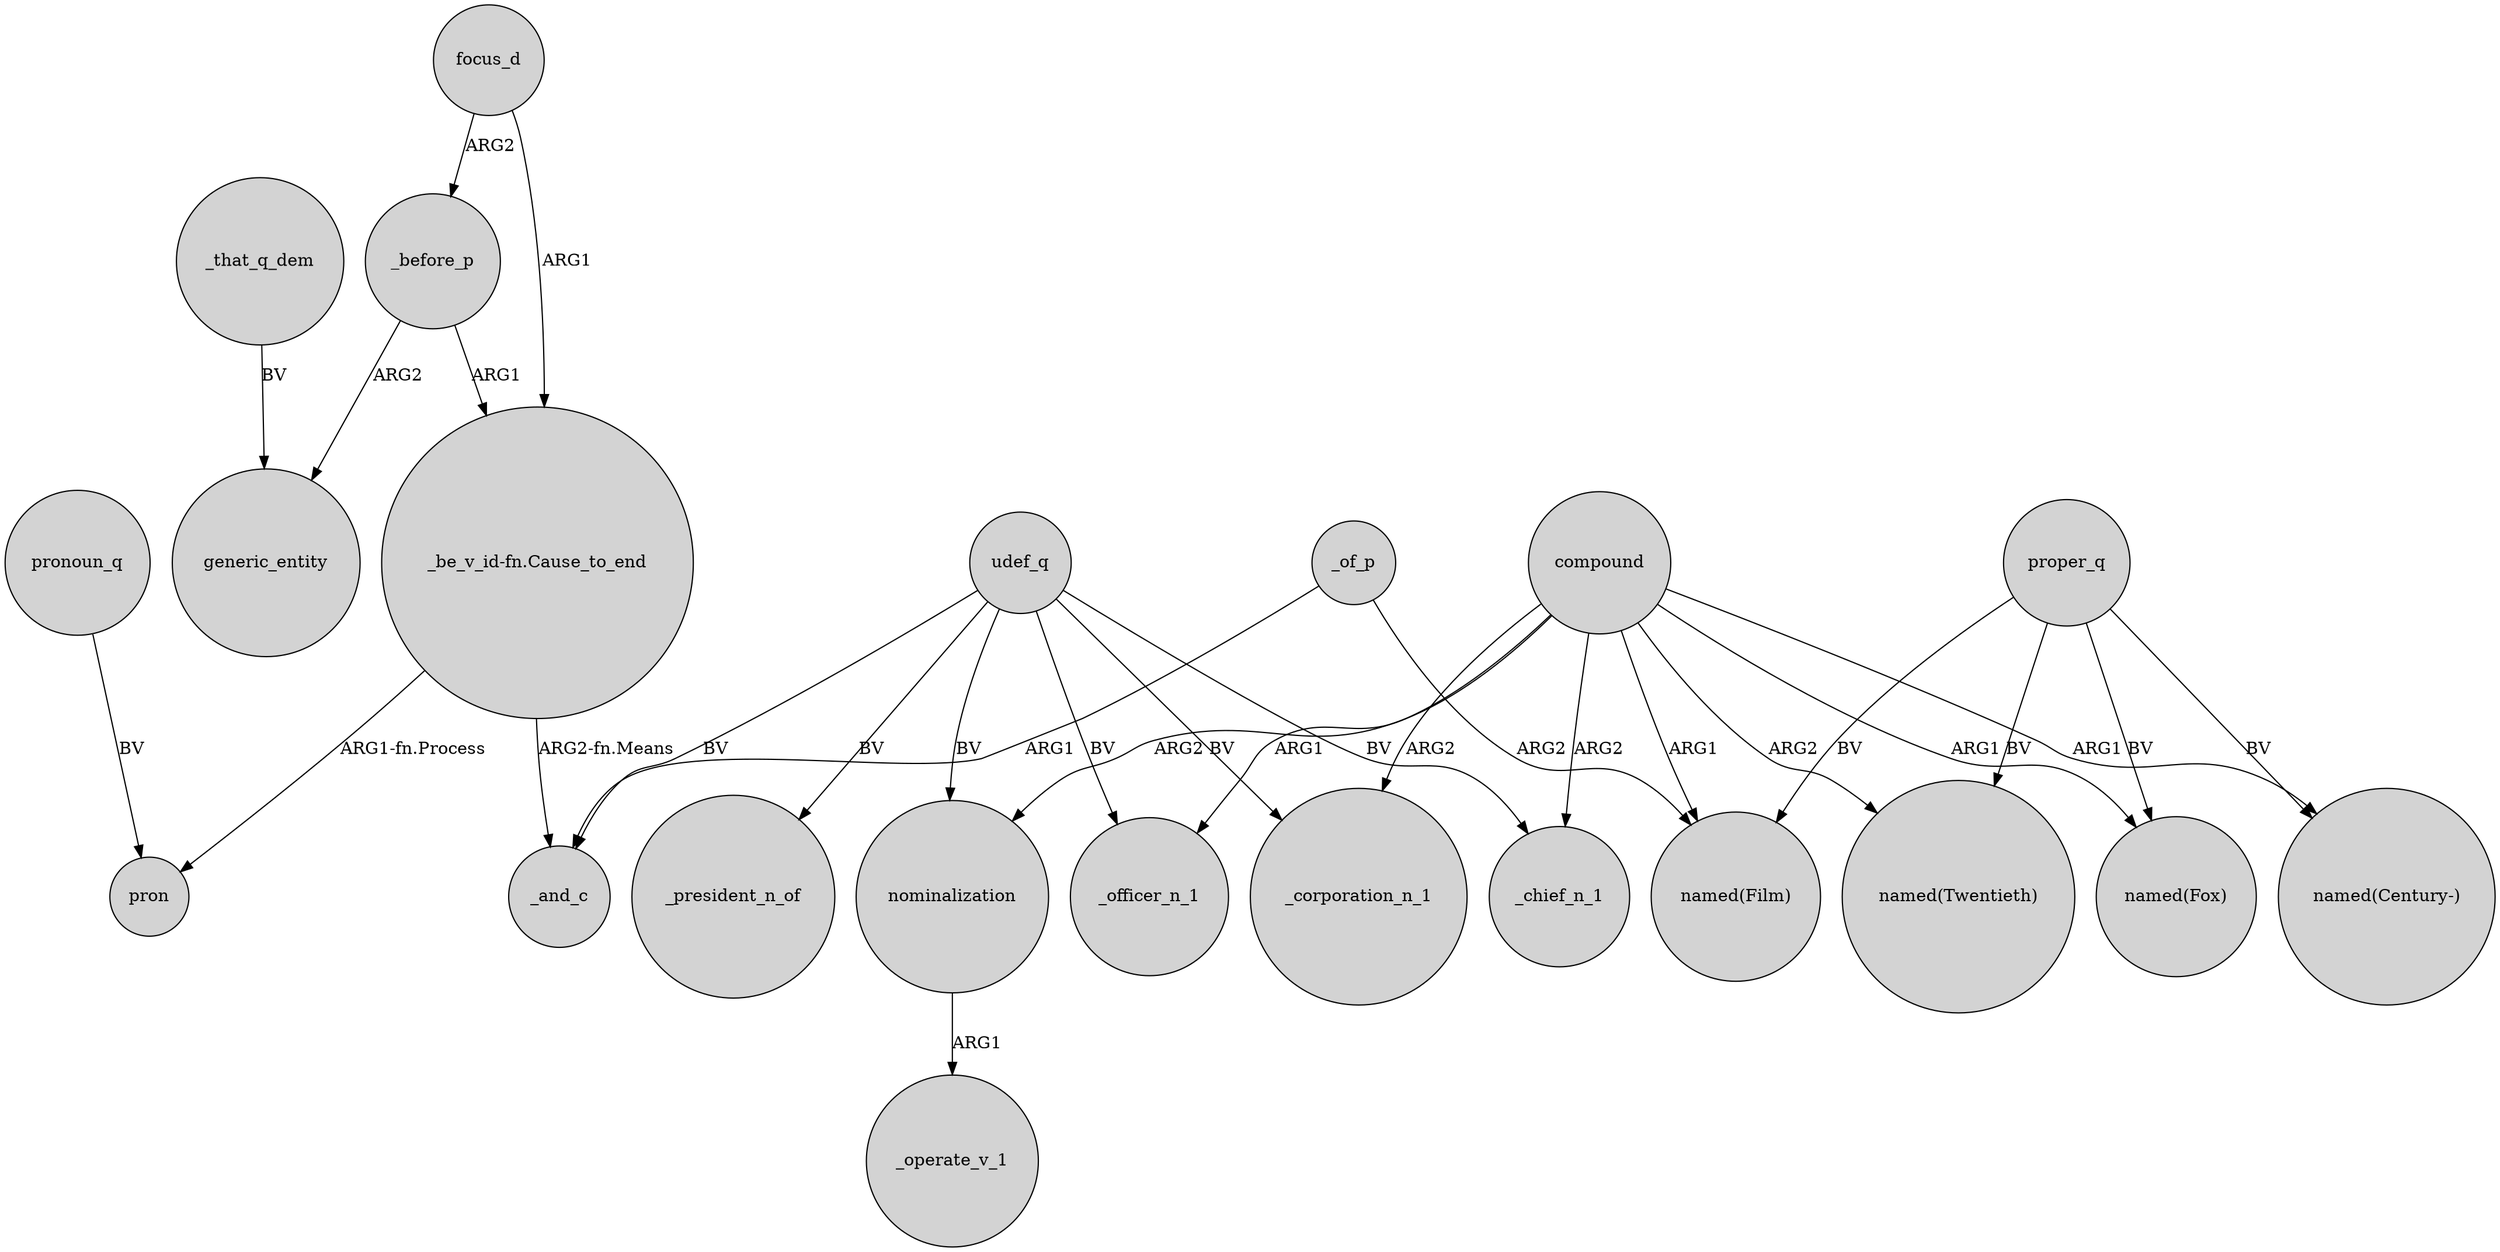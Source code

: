 digraph {
	node [shape=circle style=filled]
	focus_d -> "_be_v_id-fn.Cause_to_end" [label=ARG1]
	compound -> _chief_n_1 [label=ARG2]
	compound -> "named(Twentieth)" [label=ARG2]
	proper_q -> "named(Fox)" [label=BV]
	focus_d -> _before_p [label=ARG2]
	udef_q -> _chief_n_1 [label=BV]
	compound -> "named(Century-)" [label=ARG1]
	udef_q -> nominalization [label=BV]
	nominalization -> _operate_v_1 [label=ARG1]
	compound -> "named(Fox)" [label=ARG1]
	_of_p -> "named(Film)" [label=ARG2]
	udef_q -> _and_c [label=BV]
	_of_p -> _and_c [label=ARG1]
	compound -> nominalization [label=ARG2]
	proper_q -> "named(Century-)" [label=BV]
	pronoun_q -> pron [label=BV]
	"_be_v_id-fn.Cause_to_end" -> pron [label="ARG1-fn.Process"]
	proper_q -> "named(Film)" [label=BV]
	compound -> _officer_n_1 [label=ARG1]
	udef_q -> _officer_n_1 [label=BV]
	compound -> _corporation_n_1 [label=ARG2]
	udef_q -> _corporation_n_1 [label=BV]
	proper_q -> "named(Twentieth)" [label=BV]
	_before_p -> "_be_v_id-fn.Cause_to_end" [label=ARG1]
	"_be_v_id-fn.Cause_to_end" -> _and_c [label="ARG2-fn.Means"]
	_before_p -> generic_entity [label=ARG2]
	_that_q_dem -> generic_entity [label=BV]
	compound -> "named(Film)" [label=ARG1]
	udef_q -> _president_n_of [label=BV]
}

